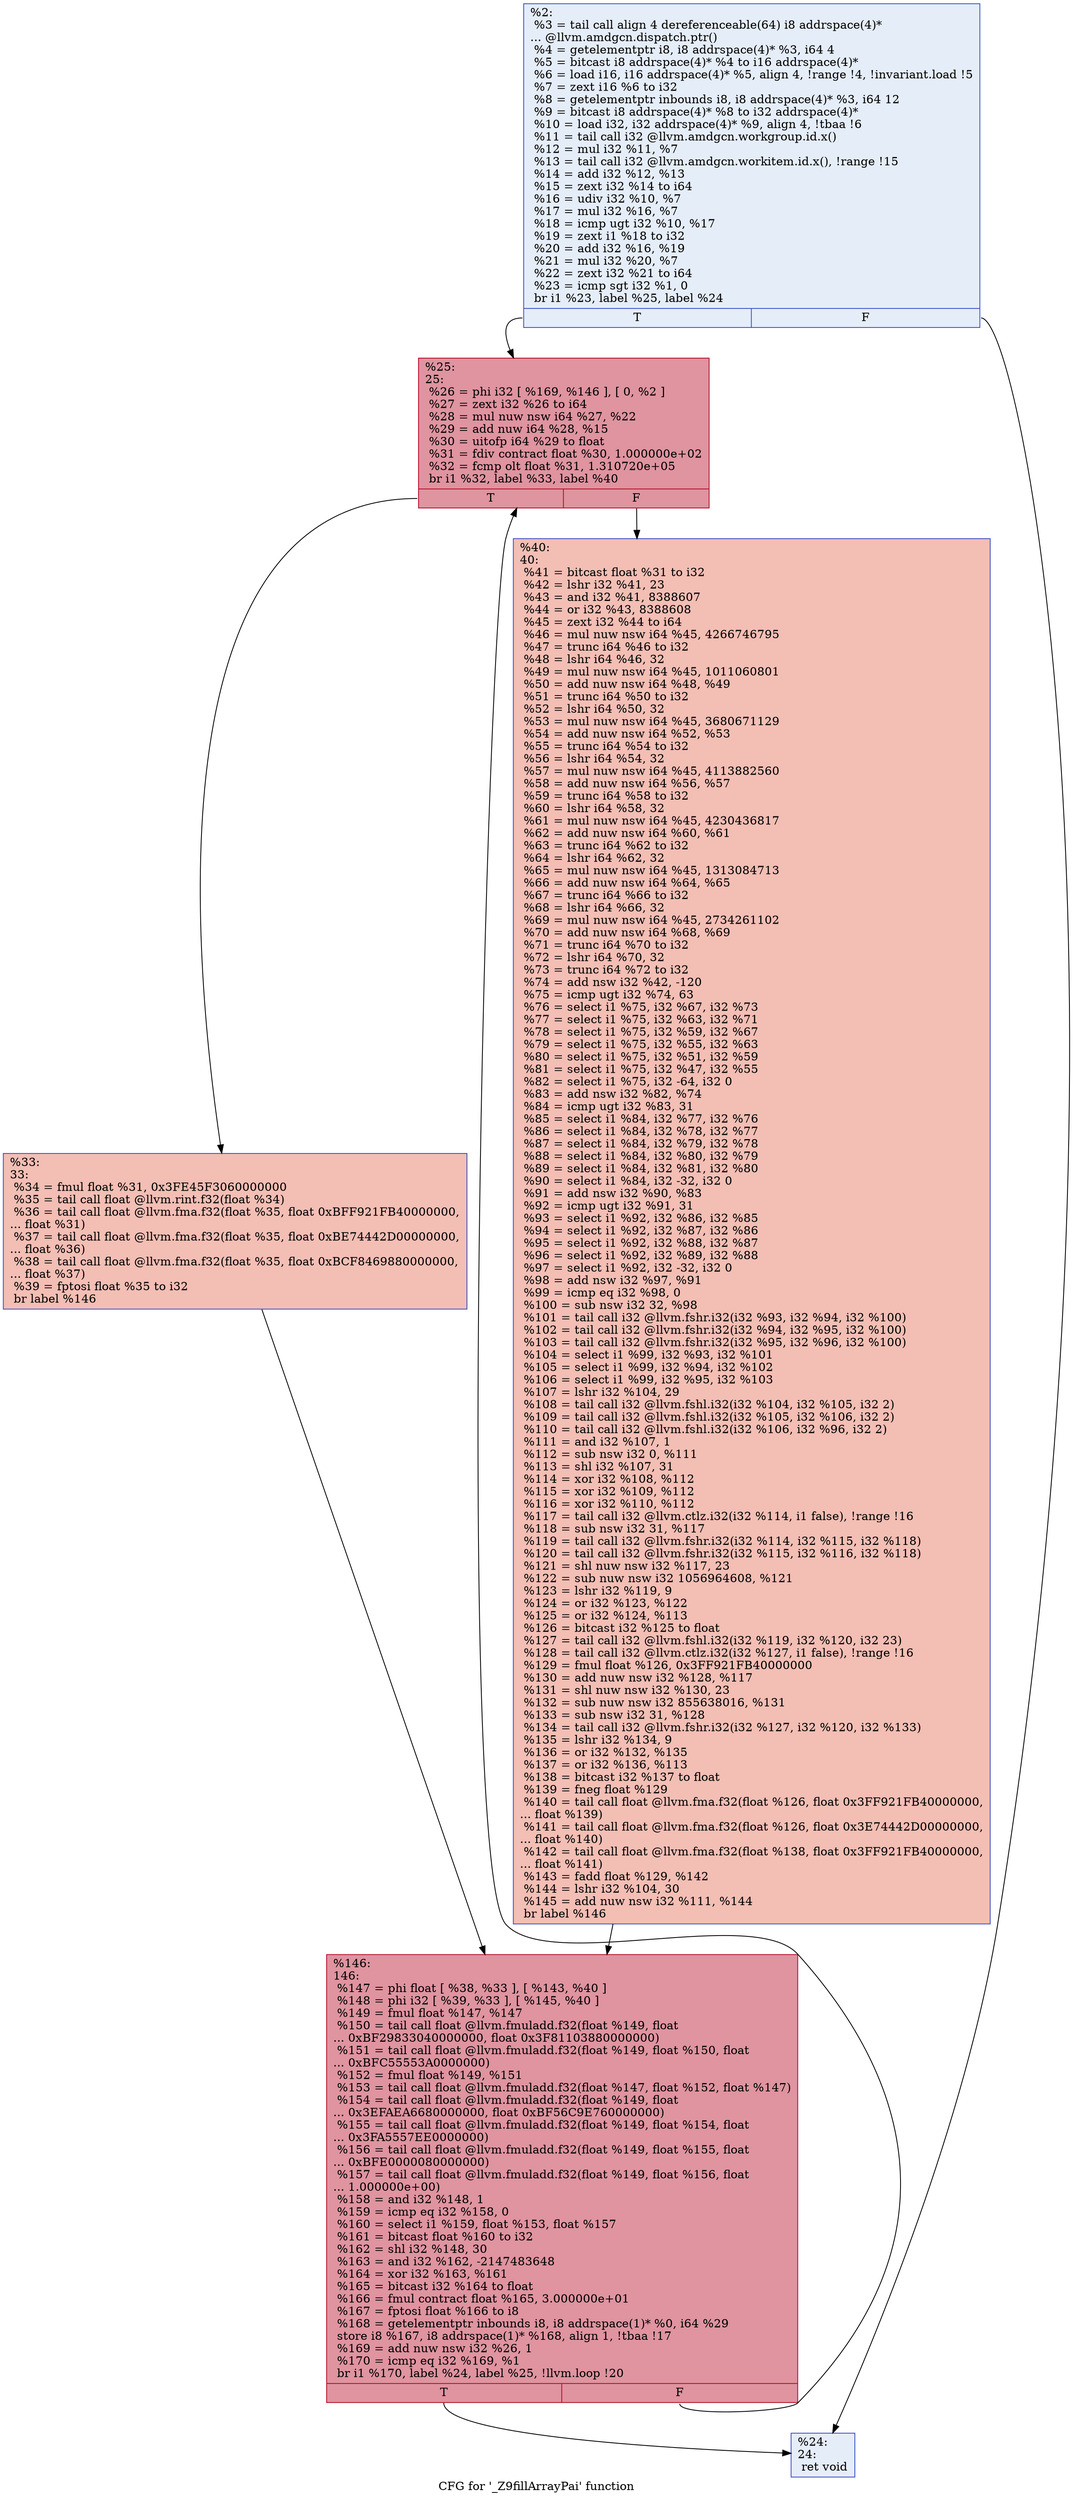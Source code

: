 digraph "CFG for '_Z9fillArrayPai' function" {
	label="CFG for '_Z9fillArrayPai' function";

	Node0x52aadc0 [shape=record,color="#3d50c3ff", style=filled, fillcolor="#c5d6f270",label="{%2:\l  %3 = tail call align 4 dereferenceable(64) i8 addrspace(4)*\l... @llvm.amdgcn.dispatch.ptr()\l  %4 = getelementptr i8, i8 addrspace(4)* %3, i64 4\l  %5 = bitcast i8 addrspace(4)* %4 to i16 addrspace(4)*\l  %6 = load i16, i16 addrspace(4)* %5, align 4, !range !4, !invariant.load !5\l  %7 = zext i16 %6 to i32\l  %8 = getelementptr inbounds i8, i8 addrspace(4)* %3, i64 12\l  %9 = bitcast i8 addrspace(4)* %8 to i32 addrspace(4)*\l  %10 = load i32, i32 addrspace(4)* %9, align 4, !tbaa !6\l  %11 = tail call i32 @llvm.amdgcn.workgroup.id.x()\l  %12 = mul i32 %11, %7\l  %13 = tail call i32 @llvm.amdgcn.workitem.id.x(), !range !15\l  %14 = add i32 %12, %13\l  %15 = zext i32 %14 to i64\l  %16 = udiv i32 %10, %7\l  %17 = mul i32 %16, %7\l  %18 = icmp ugt i32 %10, %17\l  %19 = zext i1 %18 to i32\l  %20 = add i32 %16, %19\l  %21 = mul i32 %20, %7\l  %22 = zext i32 %21 to i64\l  %23 = icmp sgt i32 %1, 0\l  br i1 %23, label %25, label %24\l|{<s0>T|<s1>F}}"];
	Node0x52aadc0:s0 -> Node0x52ad490;
	Node0x52aadc0:s1 -> Node0x52ad520;
	Node0x52ad520 [shape=record,color="#3d50c3ff", style=filled, fillcolor="#c5d6f270",label="{%24:\l24:                                               \l  ret void\l}"];
	Node0x52ad490 [shape=record,color="#b70d28ff", style=filled, fillcolor="#b70d2870",label="{%25:\l25:                                               \l  %26 = phi i32 [ %169, %146 ], [ 0, %2 ]\l  %27 = zext i32 %26 to i64\l  %28 = mul nuw nsw i64 %27, %22\l  %29 = add nuw i64 %28, %15\l  %30 = uitofp i64 %29 to float\l  %31 = fdiv contract float %30, 1.000000e+02\l  %32 = fcmp olt float %31, 1.310720e+05\l  br i1 %32, label %33, label %40\l|{<s0>T|<s1>F}}"];
	Node0x52ad490:s0 -> Node0x52ad060;
	Node0x52ad490:s1 -> Node0x52ad0f0;
	Node0x52ad060 [shape=record,color="#3d50c3ff", style=filled, fillcolor="#e36c5570",label="{%33:\l33:                                               \l  %34 = fmul float %31, 0x3FE45F3060000000\l  %35 = tail call float @llvm.rint.f32(float %34)\l  %36 = tail call float @llvm.fma.f32(float %35, float 0xBFF921FB40000000,\l... float %31)\l  %37 = tail call float @llvm.fma.f32(float %35, float 0xBE74442D00000000,\l... float %36)\l  %38 = tail call float @llvm.fma.f32(float %35, float 0xBCF8469880000000,\l... float %37)\l  %39 = fptosi float %35 to i32\l  br label %146\l}"];
	Node0x52ad060 -> Node0x52ad6e0;
	Node0x52ad0f0 [shape=record,color="#3d50c3ff", style=filled, fillcolor="#e36c5570",label="{%40:\l40:                                               \l  %41 = bitcast float %31 to i32\l  %42 = lshr i32 %41, 23\l  %43 = and i32 %41, 8388607\l  %44 = or i32 %43, 8388608\l  %45 = zext i32 %44 to i64\l  %46 = mul nuw nsw i64 %45, 4266746795\l  %47 = trunc i64 %46 to i32\l  %48 = lshr i64 %46, 32\l  %49 = mul nuw nsw i64 %45, 1011060801\l  %50 = add nuw nsw i64 %48, %49\l  %51 = trunc i64 %50 to i32\l  %52 = lshr i64 %50, 32\l  %53 = mul nuw nsw i64 %45, 3680671129\l  %54 = add nuw nsw i64 %52, %53\l  %55 = trunc i64 %54 to i32\l  %56 = lshr i64 %54, 32\l  %57 = mul nuw nsw i64 %45, 4113882560\l  %58 = add nuw nsw i64 %56, %57\l  %59 = trunc i64 %58 to i32\l  %60 = lshr i64 %58, 32\l  %61 = mul nuw nsw i64 %45, 4230436817\l  %62 = add nuw nsw i64 %60, %61\l  %63 = trunc i64 %62 to i32\l  %64 = lshr i64 %62, 32\l  %65 = mul nuw nsw i64 %45, 1313084713\l  %66 = add nuw nsw i64 %64, %65\l  %67 = trunc i64 %66 to i32\l  %68 = lshr i64 %66, 32\l  %69 = mul nuw nsw i64 %45, 2734261102\l  %70 = add nuw nsw i64 %68, %69\l  %71 = trunc i64 %70 to i32\l  %72 = lshr i64 %70, 32\l  %73 = trunc i64 %72 to i32\l  %74 = add nsw i32 %42, -120\l  %75 = icmp ugt i32 %74, 63\l  %76 = select i1 %75, i32 %67, i32 %73\l  %77 = select i1 %75, i32 %63, i32 %71\l  %78 = select i1 %75, i32 %59, i32 %67\l  %79 = select i1 %75, i32 %55, i32 %63\l  %80 = select i1 %75, i32 %51, i32 %59\l  %81 = select i1 %75, i32 %47, i32 %55\l  %82 = select i1 %75, i32 -64, i32 0\l  %83 = add nsw i32 %82, %74\l  %84 = icmp ugt i32 %83, 31\l  %85 = select i1 %84, i32 %77, i32 %76\l  %86 = select i1 %84, i32 %78, i32 %77\l  %87 = select i1 %84, i32 %79, i32 %78\l  %88 = select i1 %84, i32 %80, i32 %79\l  %89 = select i1 %84, i32 %81, i32 %80\l  %90 = select i1 %84, i32 -32, i32 0\l  %91 = add nsw i32 %90, %83\l  %92 = icmp ugt i32 %91, 31\l  %93 = select i1 %92, i32 %86, i32 %85\l  %94 = select i1 %92, i32 %87, i32 %86\l  %95 = select i1 %92, i32 %88, i32 %87\l  %96 = select i1 %92, i32 %89, i32 %88\l  %97 = select i1 %92, i32 -32, i32 0\l  %98 = add nsw i32 %97, %91\l  %99 = icmp eq i32 %98, 0\l  %100 = sub nsw i32 32, %98\l  %101 = tail call i32 @llvm.fshr.i32(i32 %93, i32 %94, i32 %100)\l  %102 = tail call i32 @llvm.fshr.i32(i32 %94, i32 %95, i32 %100)\l  %103 = tail call i32 @llvm.fshr.i32(i32 %95, i32 %96, i32 %100)\l  %104 = select i1 %99, i32 %93, i32 %101\l  %105 = select i1 %99, i32 %94, i32 %102\l  %106 = select i1 %99, i32 %95, i32 %103\l  %107 = lshr i32 %104, 29\l  %108 = tail call i32 @llvm.fshl.i32(i32 %104, i32 %105, i32 2)\l  %109 = tail call i32 @llvm.fshl.i32(i32 %105, i32 %106, i32 2)\l  %110 = tail call i32 @llvm.fshl.i32(i32 %106, i32 %96, i32 2)\l  %111 = and i32 %107, 1\l  %112 = sub nsw i32 0, %111\l  %113 = shl i32 %107, 31\l  %114 = xor i32 %108, %112\l  %115 = xor i32 %109, %112\l  %116 = xor i32 %110, %112\l  %117 = tail call i32 @llvm.ctlz.i32(i32 %114, i1 false), !range !16\l  %118 = sub nsw i32 31, %117\l  %119 = tail call i32 @llvm.fshr.i32(i32 %114, i32 %115, i32 %118)\l  %120 = tail call i32 @llvm.fshr.i32(i32 %115, i32 %116, i32 %118)\l  %121 = shl nuw nsw i32 %117, 23\l  %122 = sub nuw nsw i32 1056964608, %121\l  %123 = lshr i32 %119, 9\l  %124 = or i32 %123, %122\l  %125 = or i32 %124, %113\l  %126 = bitcast i32 %125 to float\l  %127 = tail call i32 @llvm.fshl.i32(i32 %119, i32 %120, i32 23)\l  %128 = tail call i32 @llvm.ctlz.i32(i32 %127, i1 false), !range !16\l  %129 = fmul float %126, 0x3FF921FB40000000\l  %130 = add nuw nsw i32 %128, %117\l  %131 = shl nuw nsw i32 %130, 23\l  %132 = sub nuw nsw i32 855638016, %131\l  %133 = sub nsw i32 31, %128\l  %134 = tail call i32 @llvm.fshr.i32(i32 %127, i32 %120, i32 %133)\l  %135 = lshr i32 %134, 9\l  %136 = or i32 %132, %135\l  %137 = or i32 %136, %113\l  %138 = bitcast i32 %137 to float\l  %139 = fneg float %129\l  %140 = tail call float @llvm.fma.f32(float %126, float 0x3FF921FB40000000,\l... float %139)\l  %141 = tail call float @llvm.fma.f32(float %126, float 0x3E74442D00000000,\l... float %140)\l  %142 = tail call float @llvm.fma.f32(float %138, float 0x3FF921FB40000000,\l... float %141)\l  %143 = fadd float %129, %142\l  %144 = lshr i32 %104, 30\l  %145 = add nuw nsw i32 %111, %144\l  br label %146\l}"];
	Node0x52ad0f0 -> Node0x52ad6e0;
	Node0x52ad6e0 [shape=record,color="#b70d28ff", style=filled, fillcolor="#b70d2870",label="{%146:\l146:                                              \l  %147 = phi float [ %38, %33 ], [ %143, %40 ]\l  %148 = phi i32 [ %39, %33 ], [ %145, %40 ]\l  %149 = fmul float %147, %147\l  %150 = tail call float @llvm.fmuladd.f32(float %149, float\l... 0xBF29833040000000, float 0x3F81103880000000)\l  %151 = tail call float @llvm.fmuladd.f32(float %149, float %150, float\l... 0xBFC55553A0000000)\l  %152 = fmul float %149, %151\l  %153 = tail call float @llvm.fmuladd.f32(float %147, float %152, float %147)\l  %154 = tail call float @llvm.fmuladd.f32(float %149, float\l... 0x3EFAEA6680000000, float 0xBF56C9E760000000)\l  %155 = tail call float @llvm.fmuladd.f32(float %149, float %154, float\l... 0x3FA5557EE0000000)\l  %156 = tail call float @llvm.fmuladd.f32(float %149, float %155, float\l... 0xBFE0000080000000)\l  %157 = tail call float @llvm.fmuladd.f32(float %149, float %156, float\l... 1.000000e+00)\l  %158 = and i32 %148, 1\l  %159 = icmp eq i32 %158, 0\l  %160 = select i1 %159, float %153, float %157\l  %161 = bitcast float %160 to i32\l  %162 = shl i32 %148, 30\l  %163 = and i32 %162, -2147483648\l  %164 = xor i32 %163, %161\l  %165 = bitcast i32 %164 to float\l  %166 = fmul contract float %165, 3.000000e+01\l  %167 = fptosi float %166 to i8\l  %168 = getelementptr inbounds i8, i8 addrspace(1)* %0, i64 %29\l  store i8 %167, i8 addrspace(1)* %168, align 1, !tbaa !17\l  %169 = add nuw nsw i32 %26, 1\l  %170 = icmp eq i32 %169, %1\l  br i1 %170, label %24, label %25, !llvm.loop !20\l|{<s0>T|<s1>F}}"];
	Node0x52ad6e0:s0 -> Node0x52ad520;
	Node0x52ad6e0:s1 -> Node0x52ad490;
}
